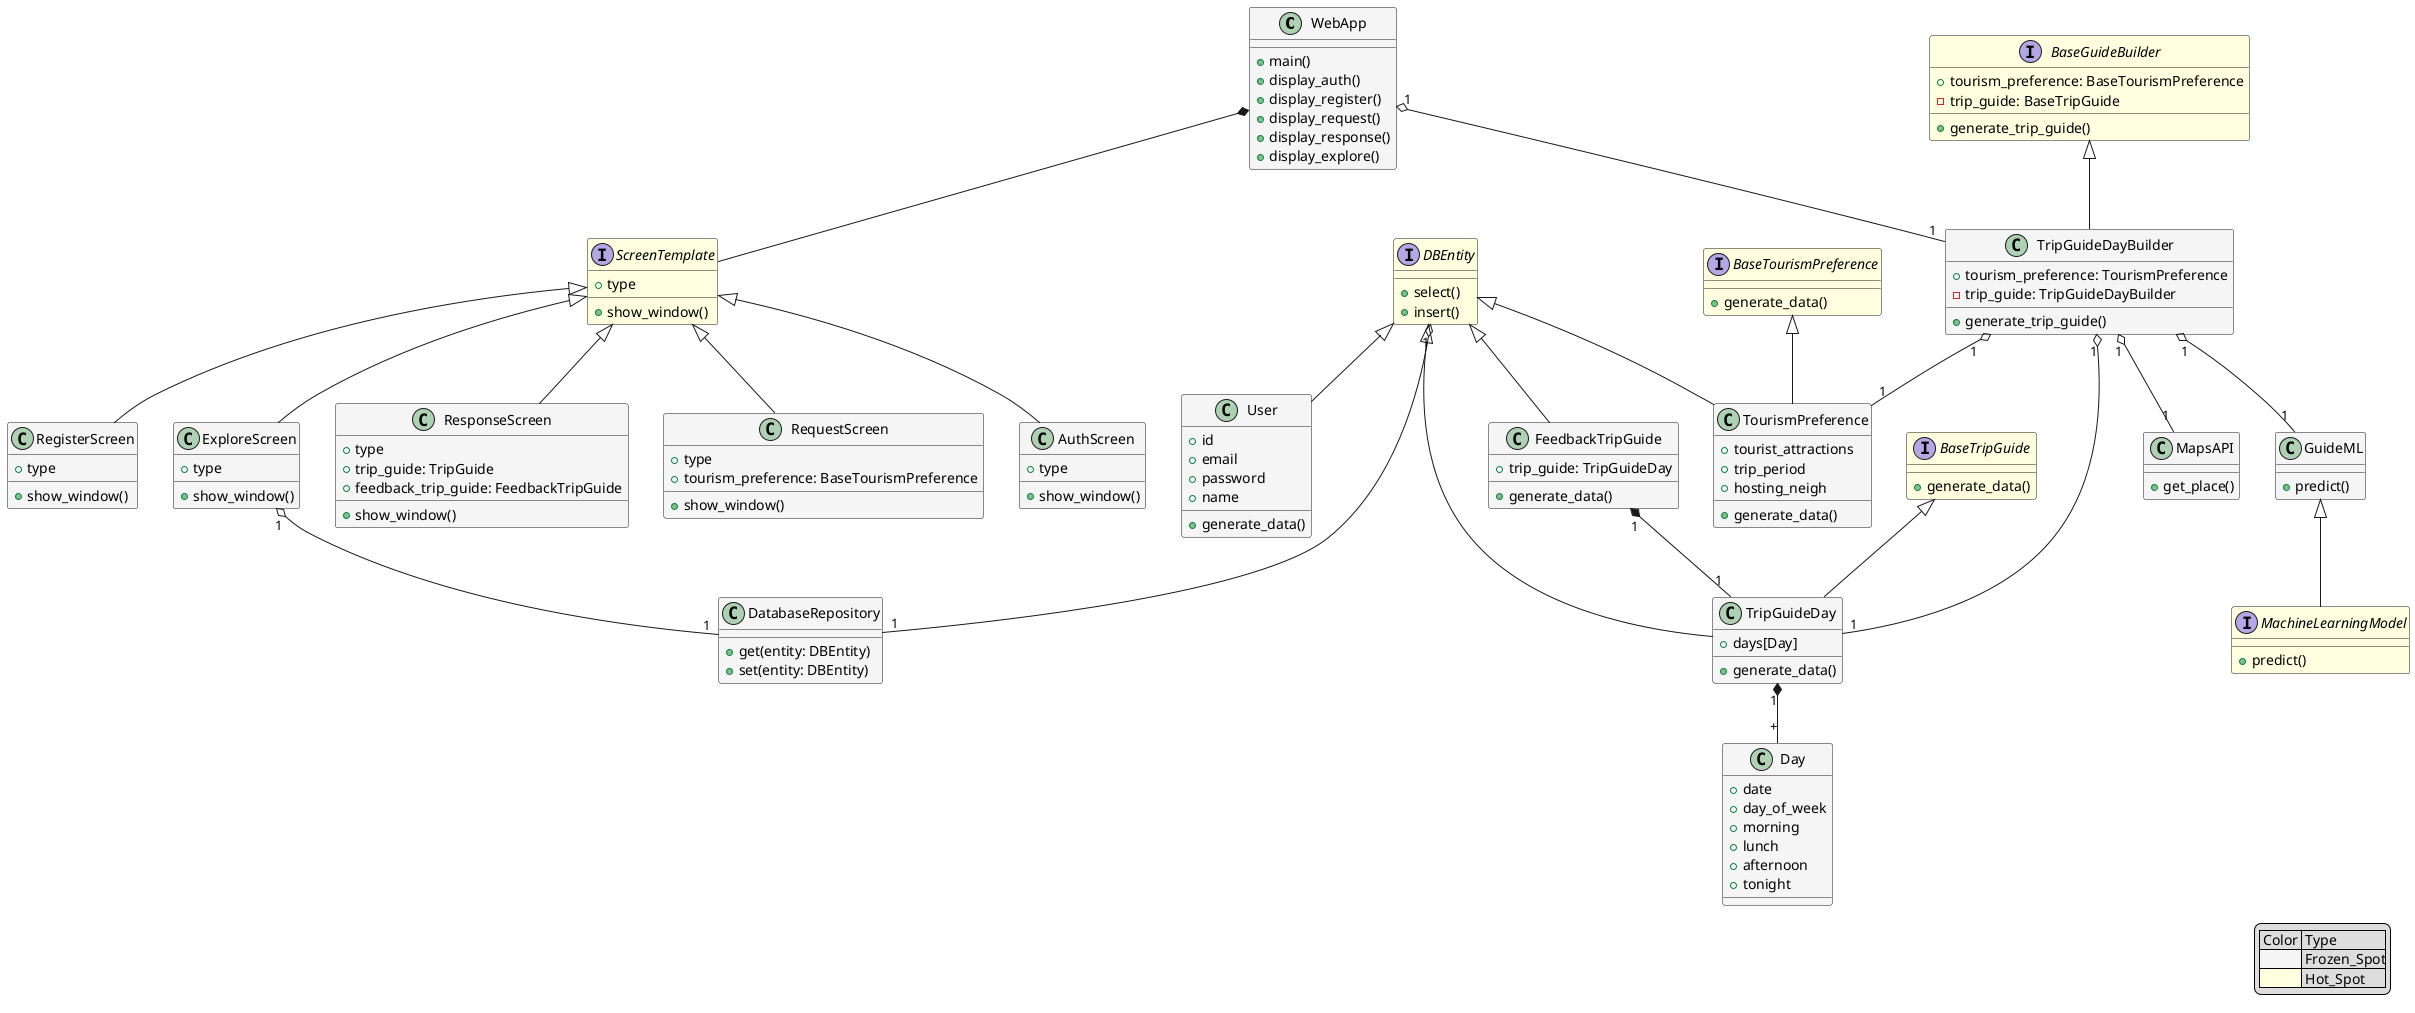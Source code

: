 @startuml

skinparam classFontColor automatic
skinparam classHeaderBackgroundColor #444
allow_mixing

class WebApp #WhiteSmoke {
    + main()
    + display_auth()
    + display_register()
    + display_request()
    + display_response()
    + display_explore()
}

Interface ScreenTemplate #LightYellow {
    + type
    + show_window()
}

class AuthScreen #WhiteSmoke {
    + type
    + show_window()
}

class RegisterScreen #WhiteSmoke{
    + type
    + show_window()
}

class ExploreScreen #WhiteSmoke {
    + type
    + show_window()
}

class ResponseScreen #WhiteSmoke {
    + type
    + trip_guide: TripGuide
    + feedback_trip_guide: FeedbackTripGuide
    + show_window()
}

class RequestScreen #WhiteSmoke {
    + type
    + tourism_preference: BaseTourismPreference
    + show_window()
}

interface BaseTourismPreference #LightYellow {
    + generate_data()
}


class TourismPreference #WhiteSmoke {
    + tourist_attractions
    + trip_period
    + hosting_neigh
    + generate_data()
}

class User #WhiteSmoke {
    + id
    + email 
    + password
    + name
    + generate_data()
}

class FeedbackTripGuide #WhiteSmoke {
    + trip_guide: TripGuideDay
    + generate_data()
}

interface BaseTripGuide #LightYellow {
    + generate_data()
}

class TripGuideDay #WhiteSmoke {
    + days[Day]
    + generate_data()
}

class Day #WhiteSmoke {
    + date
    + day_of_week
    + morning
    + lunch
    + afternoon
    + tonight
}

interface BaseGuideBuilder #LightYellow {
    + tourism_preference: BaseTourismPreference
    - trip_guide: BaseTripGuide

    + generate_trip_guide()
}

class TripGuideDayBuilder #WhiteSmoke {
    + tourism_preference: TourismPreference
    - trip_guide: TripGuideDayBuilder

    + generate_trip_guide()
}

interface MachineLearningModel #LightYellow {
    + predict()
}

class GuideML #WhiteSmoke{
    + predict()
}

class MapsAPI #WhiteSmoke{
    + get_place()
}

interface DBEntity #LightYellow {
    + select()
    + insert()
}

class DatabaseRepository #WhiteSmoke {
    + get(entity: DBEntity)
    + set(entity: DBEntity)

}

ScreenTemplate  <|-- AuthScreen
ScreenTemplate <|-- ResponseScreen
ScreenTemplate <|-- RequestScreen
ScreenTemplate <|-- ExploreScreen
ScreenTemplate <|-- RegisterScreen

ExploreScreen "1" o-- "1" DatabaseRepository

BaseGuideBuilder <|-- TripGuideDayBuilder

WebApp *-- ScreenTemplate
WebApp "1" o-- "1" TripGuideDayBuilder

DBEntity <|-- User
DBEntity <|-- TourismPreference
DBEntity <|-- TripGuideDay
DBEntity <|-- FeedbackTripGuide

DBEntity "1" o-- "1" DatabaseRepository

GuideML <|-- MachineLearningModel

BaseTourismPreference <|-- TourismPreference

BaseTripGuide <|-- TripGuideDay
TripGuideDay "1" *-- "+" Day

FeedbackTripGuide "1" *-- "1" TripGuideDay


TripGuideDayBuilder "1" o-- "1" GuideML
TripGuideDayBuilder "1" o-- "1" MapsAPI
TripGuideDayBuilder "1" o-- "1" TourismPreference 
TripGuideDayBuilder "1" o--- "1" TripGuideDay  

legend right 
    | Color | Type |
    |<#WhiteSmoke>| Frozen_Spot|
    |<#LightYellow>| Hot_Spot|
endlegend

@enduml